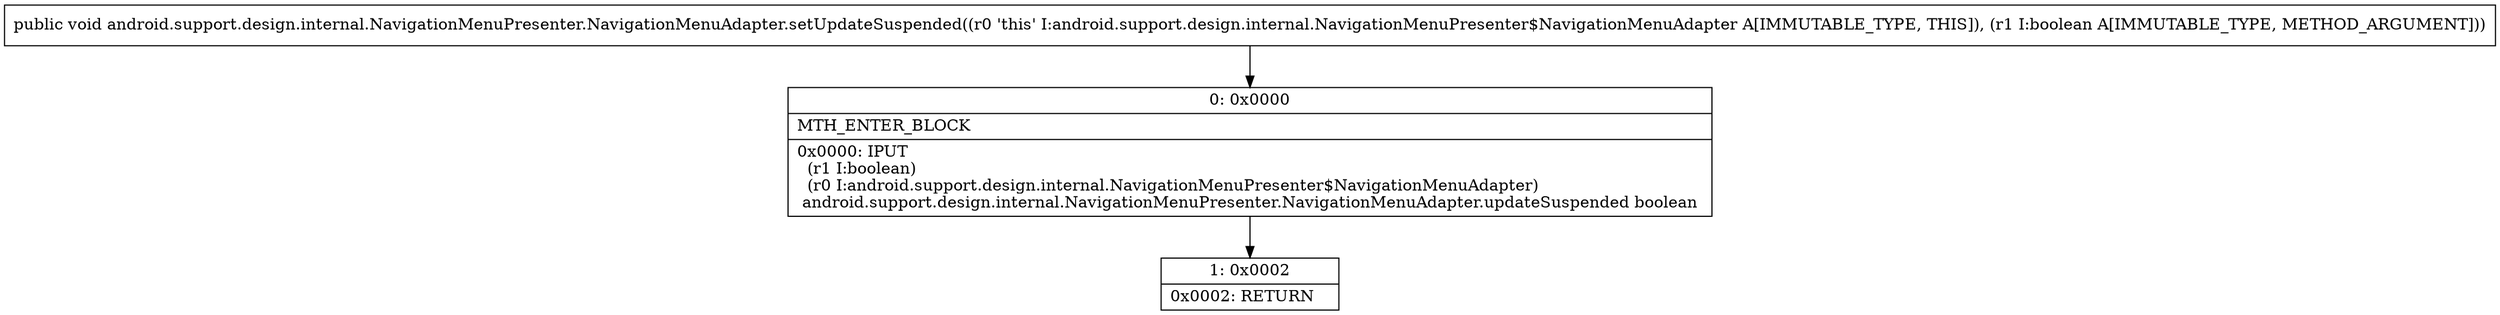 digraph "CFG forandroid.support.design.internal.NavigationMenuPresenter.NavigationMenuAdapter.setUpdateSuspended(Z)V" {
Node_0 [shape=record,label="{0\:\ 0x0000|MTH_ENTER_BLOCK\l|0x0000: IPUT  \l  (r1 I:boolean)\l  (r0 I:android.support.design.internal.NavigationMenuPresenter$NavigationMenuAdapter)\l android.support.design.internal.NavigationMenuPresenter.NavigationMenuAdapter.updateSuspended boolean \l}"];
Node_1 [shape=record,label="{1\:\ 0x0002|0x0002: RETURN   \l}"];
MethodNode[shape=record,label="{public void android.support.design.internal.NavigationMenuPresenter.NavigationMenuAdapter.setUpdateSuspended((r0 'this' I:android.support.design.internal.NavigationMenuPresenter$NavigationMenuAdapter A[IMMUTABLE_TYPE, THIS]), (r1 I:boolean A[IMMUTABLE_TYPE, METHOD_ARGUMENT])) }"];
MethodNode -> Node_0;
Node_0 -> Node_1;
}

